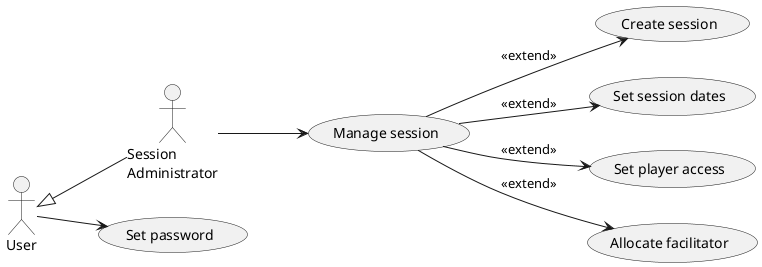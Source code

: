 @startuml
left to right direction

"Session\nAdministrator" as SA
User <|-- SA

User --> (Set password)

SA --> (Manage session)
(Manage session) --> (Create session) : << extend >>
(Manage session) --> (Set session dates) : << extend >>
(Manage session) --> (Set player access) : << extend >>
(Manage session) --> (Allocate facilitator) : << extend >>

@enduml

